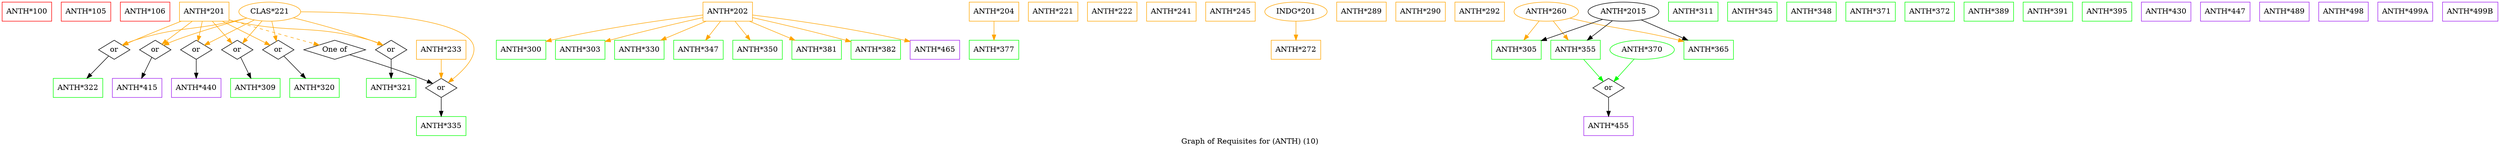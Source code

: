 strict digraph "" {
	graph [bb="0,0,4683.5,275",
		label="Graph of Requisites for (ANTH) (10)",
		lheight=0.21,
		lp="2341.8,11.5",
		lwidth=3.58
	];
	node [label="\N"];
	"ANTH*100"	[color=red,
		height=0.5,
		pos="46.5,257",
		shape=box,
		width=1.2917];
	"ANTH*105"	[color=red,
		height=0.5,
		pos="157.5,257",
		shape=box,
		width=1.2917];
	"ANTH*106"	[color=red,
		height=0.5,
		pos="268.5,257",
		shape=box,
		width=1.2917];
	"ANTH*201"	[color=orange,
		height=0.5,
		pos="379.5,257",
		shape=box,
		width=1.2917];
	or44	[height=0.5,
		label=or,
		pos="440.5,185",
		shape=diamond,
		width=0.81703];
	"ANTH*201" -> or44	[color=orange,
		pos="e,430.73,197.21 394.58,238.7 403.49,228.47 414.78,215.52 423.93,205.01"];
	or45	[height=0.5,
		label=or,
		pos="517.5,185",
		shape=diamond,
		width=0.81703];
	"ANTH*201" -> or45	[color=orange,
		pos="e,502.28,193.72 413.26,238.88 438,226.32 471.01,209.58 493.2,198.33"];
	or46	[height=0.5,
		label=or,
		pos="727.5,185",
		shape=diamond,
		width=0.81703];
	"ANTH*201" -> or46	[color=orange,
		pos="e,712.34,193.96 426.17,241.02 428.98,240.29 431.77,239.61 434.5,239 546.2,214.02 579.51,234.68 689.5,203 694,201.7 698.65,199.98 \
703.09,198.12"];
	or47	[height=0.5,
		label=or,
		pos="209.5,185",
		shape=diamond,
		width=0.81703];
	"ANTH*201" -> or47	[color=orange,
		pos="e,225.78,193.21 336.61,238.98 310.97,228.72 277.79,215.31 248.5,203 244.17,201.18 239.58,199.22 235.14,197.29"];
	of9	[height=0.5,
		label="One of",
		pos="622.5,185",
		shape=diamond,
		width=1.6085];
	"ANTH*201" -> of9	[color=orange,
		pos="e,593.13,194.04 426.28,241.45 429.06,240.62 431.82,239.79 434.5,239 485.85,223.83 545.37,207.21 583.45,196.7",
		style=dashed];
	or49	[height=0.5,
		label=or,
		pos="286.5,185",
		shape=diamond,
		width=0.81703];
	"ANTH*201" -> or49	[color=orange,
		pos="e,298.96,195.38 356.51,238.7 341.46,227.36 321.94,212.67 307.34,201.68"];
	or50	[height=0.5,
		label=or,
		pos="363.5,185",
		shape=diamond,
		width=0.81703];
	"ANTH*201" -> or50	[color=orange,
		pos="e,366.97,201.2 375.54,238.7 373.64,230.34 371.31,220.16 369.21,210.99"];
	"ANTH*309"	[color=green,
		height=0.5,
		pos="474.5,113",
		shape=box,
		width=1.2917];
	or44 -> "ANTH*309"	[pos="e,466.2,131.08 446.9,170.83 451.08,162.22 456.69,150.67 461.76,140.24"];
	"ANTH*320"	[color=green,
		height=0.5,
		pos="585.5,113",
		shape=box,
		width=1.2917];
	or45 -> "ANTH*320"	[pos="e,568.87,131.12 528.12,173.06 537.07,163.85 550.21,150.33 561.65,138.55"];
	"ANTH*321"	[color=green,
		height=0.5,
		pos="727.5,113",
		shape=box,
		width=1.2917];
	or46 -> "ANTH*321"	[pos="e,727.5,131.1 727.5,166.7 727.5,158.98 727.5,149.71 727.5,141.11"];
	"ANTH*322"	[color=green,
		height=0.5,
		pos="141.5,113",
		shape=box,
		width=1.2917];
	or47 -> "ANTH*322"	[pos="e,158.13,131.12 198.88,173.06 189.93,163.85 176.79,150.33 165.35,138.55"];
	or48	[height=0.5,
		label=or,
		pos="821.5,113",
		shape=diamond,
		width=0.81703];
	of9 -> or48	[pos="e,805.32,121.45 650.52,175.57 682.68,165.7 736.86,148.46 782.5,131 786.89,129.32 791.5,127.43 795.96,125.53"];
	"ANTH*415"	[color=purple,
		height=0.5,
		pos="252.5,113",
		shape=box,
		width=1.2917];
	or49 -> "ANTH*415"	[pos="e,260.8,131.08 280.1,170.83 275.92,162.22 270.31,150.67 265.24,140.24"];
	"ANTH*440"	[color=purple,
		height=0.5,
		pos="363.5,113",
		shape=box,
		width=1.2917];
	or50 -> "ANTH*440"	[pos="e,363.5,131.1 363.5,166.7 363.5,158.98 363.5,149.71 363.5,141.11"];
	"ANTH*335"	[color=green,
		height=0.5,
		pos="821.5,41",
		shape=box,
		width=1.2917];
	or48 -> "ANTH*335"	[pos="e,821.5,59.104 821.5,94.697 821.5,86.983 821.5,77.712 821.5,69.112"];
	"ANTH*202"	[color=orange,
		height=0.5,
		pos="1359.5,257",
		shape=box,
		width=1.2917];
	"ANTH*300"	[color=green,
		height=0.5,
		pos="971.5,185",
		shape=box,
		width=1.2917];
	"ANTH*202" -> "ANTH*300"	[color=orange,
		pos="e,1018.2,200.92 1312.8,250.69 1249.9,243.08 1134.7,227.48 1028.1,203.22"];
	"ANTH*303"	[color=green,
		height=0.5,
		pos="1082.5,185",
		shape=box,
		width=1.2917];
	"ANTH*202" -> "ANTH*303"	[color=orange,
		pos="e,1129.2,200.68 1312.9,245.81 1270.1,236.23 1204.5,221.04 1139.3,203.41"];
	"ANTH*330"	[color=green,
		height=0.5,
		pos="1193.5,185",
		shape=box,
		width=1.2917];
	"ANTH*202" -> "ANTH*330"	[color=orange,
		pos="e,1234,203.07 1318.9,238.88 1296.1,229.26 1267.5,217.19 1243.3,207.01"];
	"ANTH*347"	[color=green,
		height=0.5,
		pos="1304.5,185",
		shape=box,
		width=1.2917];
	"ANTH*202" -> "ANTH*347"	[color=orange,
		pos="e,1317.9,203.1 1345.9,238.7 1339.4,230.39 1331.4,220.28 1324.3,211.14"];
	"ANTH*350"	[color=green,
		height=0.5,
		pos="1415.5,185",
		shape=box,
		width=1.2917];
	"ANTH*202" -> "ANTH*350"	[color=orange,
		pos="e,1401.8,203.1 1373.3,238.7 1380,230.39 1388.1,220.28 1395.4,211.14"];
	"ANTH*381"	[color=green,
		height=0.5,
		pos="1526.5,185",
		shape=box,
		width=1.2917];
	"ANTH*202" -> "ANTH*381"	[color=orange,
		pos="e,1485.8,203.07 1400.4,238.88 1423.3,229.26 1452.1,217.19 1476.4,207.01"];
	"ANTH*382"	[color=green,
		height=0.5,
		pos="1637.5,185",
		shape=box,
		width=1.2917];
	"ANTH*202" -> "ANTH*382"	[color=orange,
		pos="e,1590.8,200.4 1406.1,245.75 1449,236.09 1514.7,220.83 1581,203.05"];
	"ANTH*465"	[color=purple,
		height=0.5,
		pos="1748.5,185",
		shape=box,
		width=1.2917];
	"ANTH*202" -> "ANTH*465"	[color=orange,
		pos="e,1701.9,200.67 1406.2,250.61 1469,242.92 1584.3,227.23 1691.8,202.97"];
	"ANTH*204"	[color=orange,
		height=0.5,
		pos="1859.5,257",
		shape=box,
		width=1.2917];
	"ANTH*377"	[color=green,
		height=0.5,
		pos="1859.5,185",
		shape=box,
		width=1.2917];
	"ANTH*204" -> "ANTH*377"	[color=orange,
		pos="e,1859.5,203.1 1859.5,238.7 1859.5,230.98 1859.5,221.71 1859.5,213.11"];
	"ANTH*221"	[color=orange,
		height=0.5,
		pos="1970.5,257",
		shape=box,
		width=1.2917];
	"ANTH*222"	[color=orange,
		height=0.5,
		pos="2081.5,257",
		shape=box,
		width=1.2917];
	"ANTH*233"	[color=orange,
		height=0.5,
		pos="821.5,185",
		shape=box,
		width=1.2917];
	"ANTH*233" -> or48	[color=orange,
		pos="e,821.5,131.1 821.5,166.7 821.5,158.98 821.5,149.71 821.5,141.11"];
	"ANTH*241"	[color=orange,
		height=0.5,
		pos="2192.5,257",
		shape=box,
		width=1.2917];
	"ANTH*245"	[color=orange,
		height=0.5,
		pos="2303.5,257",
		shape=box,
		width=1.2917];
	"ANTH*272"	[color=orange,
		height=0.5,
		pos="2426.5,185",
		shape=box,
		width=1.2917];
	"INDG*201"	[color=orange,
		height=0.5,
		pos="2426.5,257",
		width=1.6249];
	"INDG*201" -> "ANTH*272"	[color=orange,
		pos="e,2426.5,203.1 2426.5,238.7 2426.5,230.98 2426.5,221.71 2426.5,213.11"];
	"ANTH*289"	[color=orange,
		height=0.5,
		pos="2549.5,257",
		shape=box,
		width=1.2917];
	"ANTH*290"	[color=orange,
		height=0.5,
		pos="2660.5,257",
		shape=box,
		width=1.2917];
	"ANTH*292"	[color=orange,
		height=0.5,
		pos="2771.5,257",
		shape=box,
		width=1.2917];
	"ANTH*305"	[color=green,
		height=0.5,
		pos="2840.5,185",
		shape=box,
		width=1.2917];
	"ANTH*260"	[color=orange,
		height=0.5,
		pos="2896.5,257",
		width=1.679];
	"ANTH*260" -> "ANTH*305"	[color=orange,
		pos="e,2854.5,203.45 2883.2,239.41 2876.5,231.03 2868.2,220.68 2860.8,211.33"];
	"ANTH*355"	[color=green,
		height=0.5,
		pos="2951.5,185",
		shape=box,
		width=1.2917];
	"ANTH*260" -> "ANTH*355"	[color=orange,
		pos="e,2937.8,203.45 2909.5,239.41 2916.1,231.03 2924.3,220.68 2931.6,211.33"];
	"ANTH*365"	[color=green,
		height=0.5,
		pos="3201.5,185",
		shape=box,
		width=1.2917];
	"ANTH*260" -> "ANTH*365"	[color=orange,
		pos="e,3154.8,200.53 2941.2,244.85 2949.6,242.84 2958.3,240.82 2966.5,239 3042.6,222.11 3065.1,222.73 3144.8,203.04"];
	or51	[height=0.5,
		label=or,
		pos="3013.5,113",
		shape=diamond,
		width=0.81703];
	"ANTH*355" -> or51	[color=green,
		pos="e,3003.6,125.21 2966.8,166.7 2976,156.37 2987.6,143.26 2996.9,132.7"];
	"ANTH*455"	[color=purple,
		height=0.5,
		pos="3013.5,41",
		shape=box,
		width=1.2917];
	or51 -> "ANTH*455"	[pos="e,3013.5,59.104 3013.5,94.697 3013.5,86.983 3013.5,77.712 3013.5,69.112"];
	"ANTH*2015"	[height=0.5,
		pos="3041.5,257",
		width=1.8415];
	"ANTH*2015" -> "ANTH*305"	[pos="e,2887,202.21 3002.3,242.34 2972.2,231.87 2930.3,217.29 2896.7,205.58"];
	"ANTH*2015" -> "ANTH*355"	[pos="e,2973.5,203.12 3020.6,239.76 3009,230.75 2994.4,219.39 2981.6,209.43"];
	"ANTH*2015" -> "ANTH*365"	[pos="e,3162.4,203.12 3075,241.33 3097.6,231.44 3127.8,218.25 3153,207.23"];
	"CLAS*221"	[color=orange,
		height=0.5,
		pos="501.5,257",
		width=1.6068];
	"CLAS*221" -> or44	[color=orange,
		pos="e,450.47,197.44 487.04,239.41 478.06,229.1 466.48,215.81 457.12,205.07"];
	"CLAS*221" -> or45	[color=orange,
		pos="e,514.03,201.2 505.46,238.7 507.36,230.34 509.69,220.16 511.79,210.99"];
	"CLAS*221" -> or46	[color=orange,
		pos="e,711.81,193.64 546.14,245.37 584.6,235.75 641.36,220.45 689.5,203 693.7,201.48 698.1,199.7 702.34,197.87"];
	"CLAS*221" -> or47	[color=orange,
		pos="e,225.14,193.76 458.7,244.75 450.68,242.75 442.35,240.75 434.5,239 352.33,220.64 328.91,227.97 248.5,203 243.93,201.58 239.18,199.79 \
234.63,197.91"];
	"CLAS*221" -> or49	[color=orange,
		pos="e,302.27,193.38 459.08,244.75 423.14,234.85 370.44,219.49 325.5,203 321.01,201.35 316.3,199.45 311.76,197.53"];
	"CLAS*221" -> or50	[color=orange,
		pos="e,378.73,193.73 472.57,241.33 447.42,228.57 411.41,210.3 387.75,198.3"];
	"CLAS*221" -> or48	[color=orange,
		pos="e,834.74,123.23 559.38,256.64 654.19,256.32 836.13,249.48 876.5,203 896.76,179.67 865.81,148.05 842.76,129.46"];
	"ANTH*311"	[color=green,
		height=0.5,
		pos="3172.5,257",
		shape=box,
		width=1.2917];
	"ANTH*345"	[color=green,
		height=0.5,
		pos="3283.5,257",
		shape=box,
		width=1.2917];
	"ANTH*348"	[color=green,
		height=0.5,
		pos="3394.5,257",
		shape=box,
		width=1.2917];
	"ANTH*371"	[color=green,
		height=0.5,
		pos="3505.5,257",
		shape=box,
		width=1.2917];
	"ANTH*372"	[color=green,
		height=0.5,
		pos="3616.5,257",
		shape=box,
		width=1.2917];
	"ANTH*389"	[color=green,
		height=0.5,
		pos="3727.5,257",
		shape=box,
		width=1.2917];
	"ANTH*391"	[color=green,
		height=0.5,
		pos="3838.5,257",
		shape=box,
		width=1.2917];
	"ANTH*395"	[color=green,
		height=0.5,
		pos="3949.5,257",
		shape=box,
		width=1.2917];
	"ANTH*430"	[color=purple,
		height=0.5,
		pos="4060.5,257",
		shape=box,
		width=1.2917];
	"ANTH*447"	[color=purple,
		height=0.5,
		pos="4171.5,257",
		shape=box,
		width=1.2917];
	"ANTH*370"	[color=green,
		height=0.5,
		pos="3076.5,185",
		width=1.679];
	"ANTH*370" -> or51	[color=green,
		pos="e,3023.4,125.02 3061.6,167.41 3052.2,156.97 3040,143.48 3030.3,132.67"];
	"ANTH*489"	[color=purple,
		height=0.5,
		pos="4282.5,257",
		shape=box,
		width=1.2917];
	"ANTH*498"	[color=purple,
		height=0.5,
		pos="4393.5,257",
		shape=box,
		width=1.2917];
	"ANTH*499A"	[color=purple,
		height=0.5,
		pos="4509.5,257",
		shape=box,
		width=1.4306];
	"ANTH*499B"	[color=purple,
		height=0.5,
		pos="4631.5,257",
		shape=box,
		width=1.4444];
}
